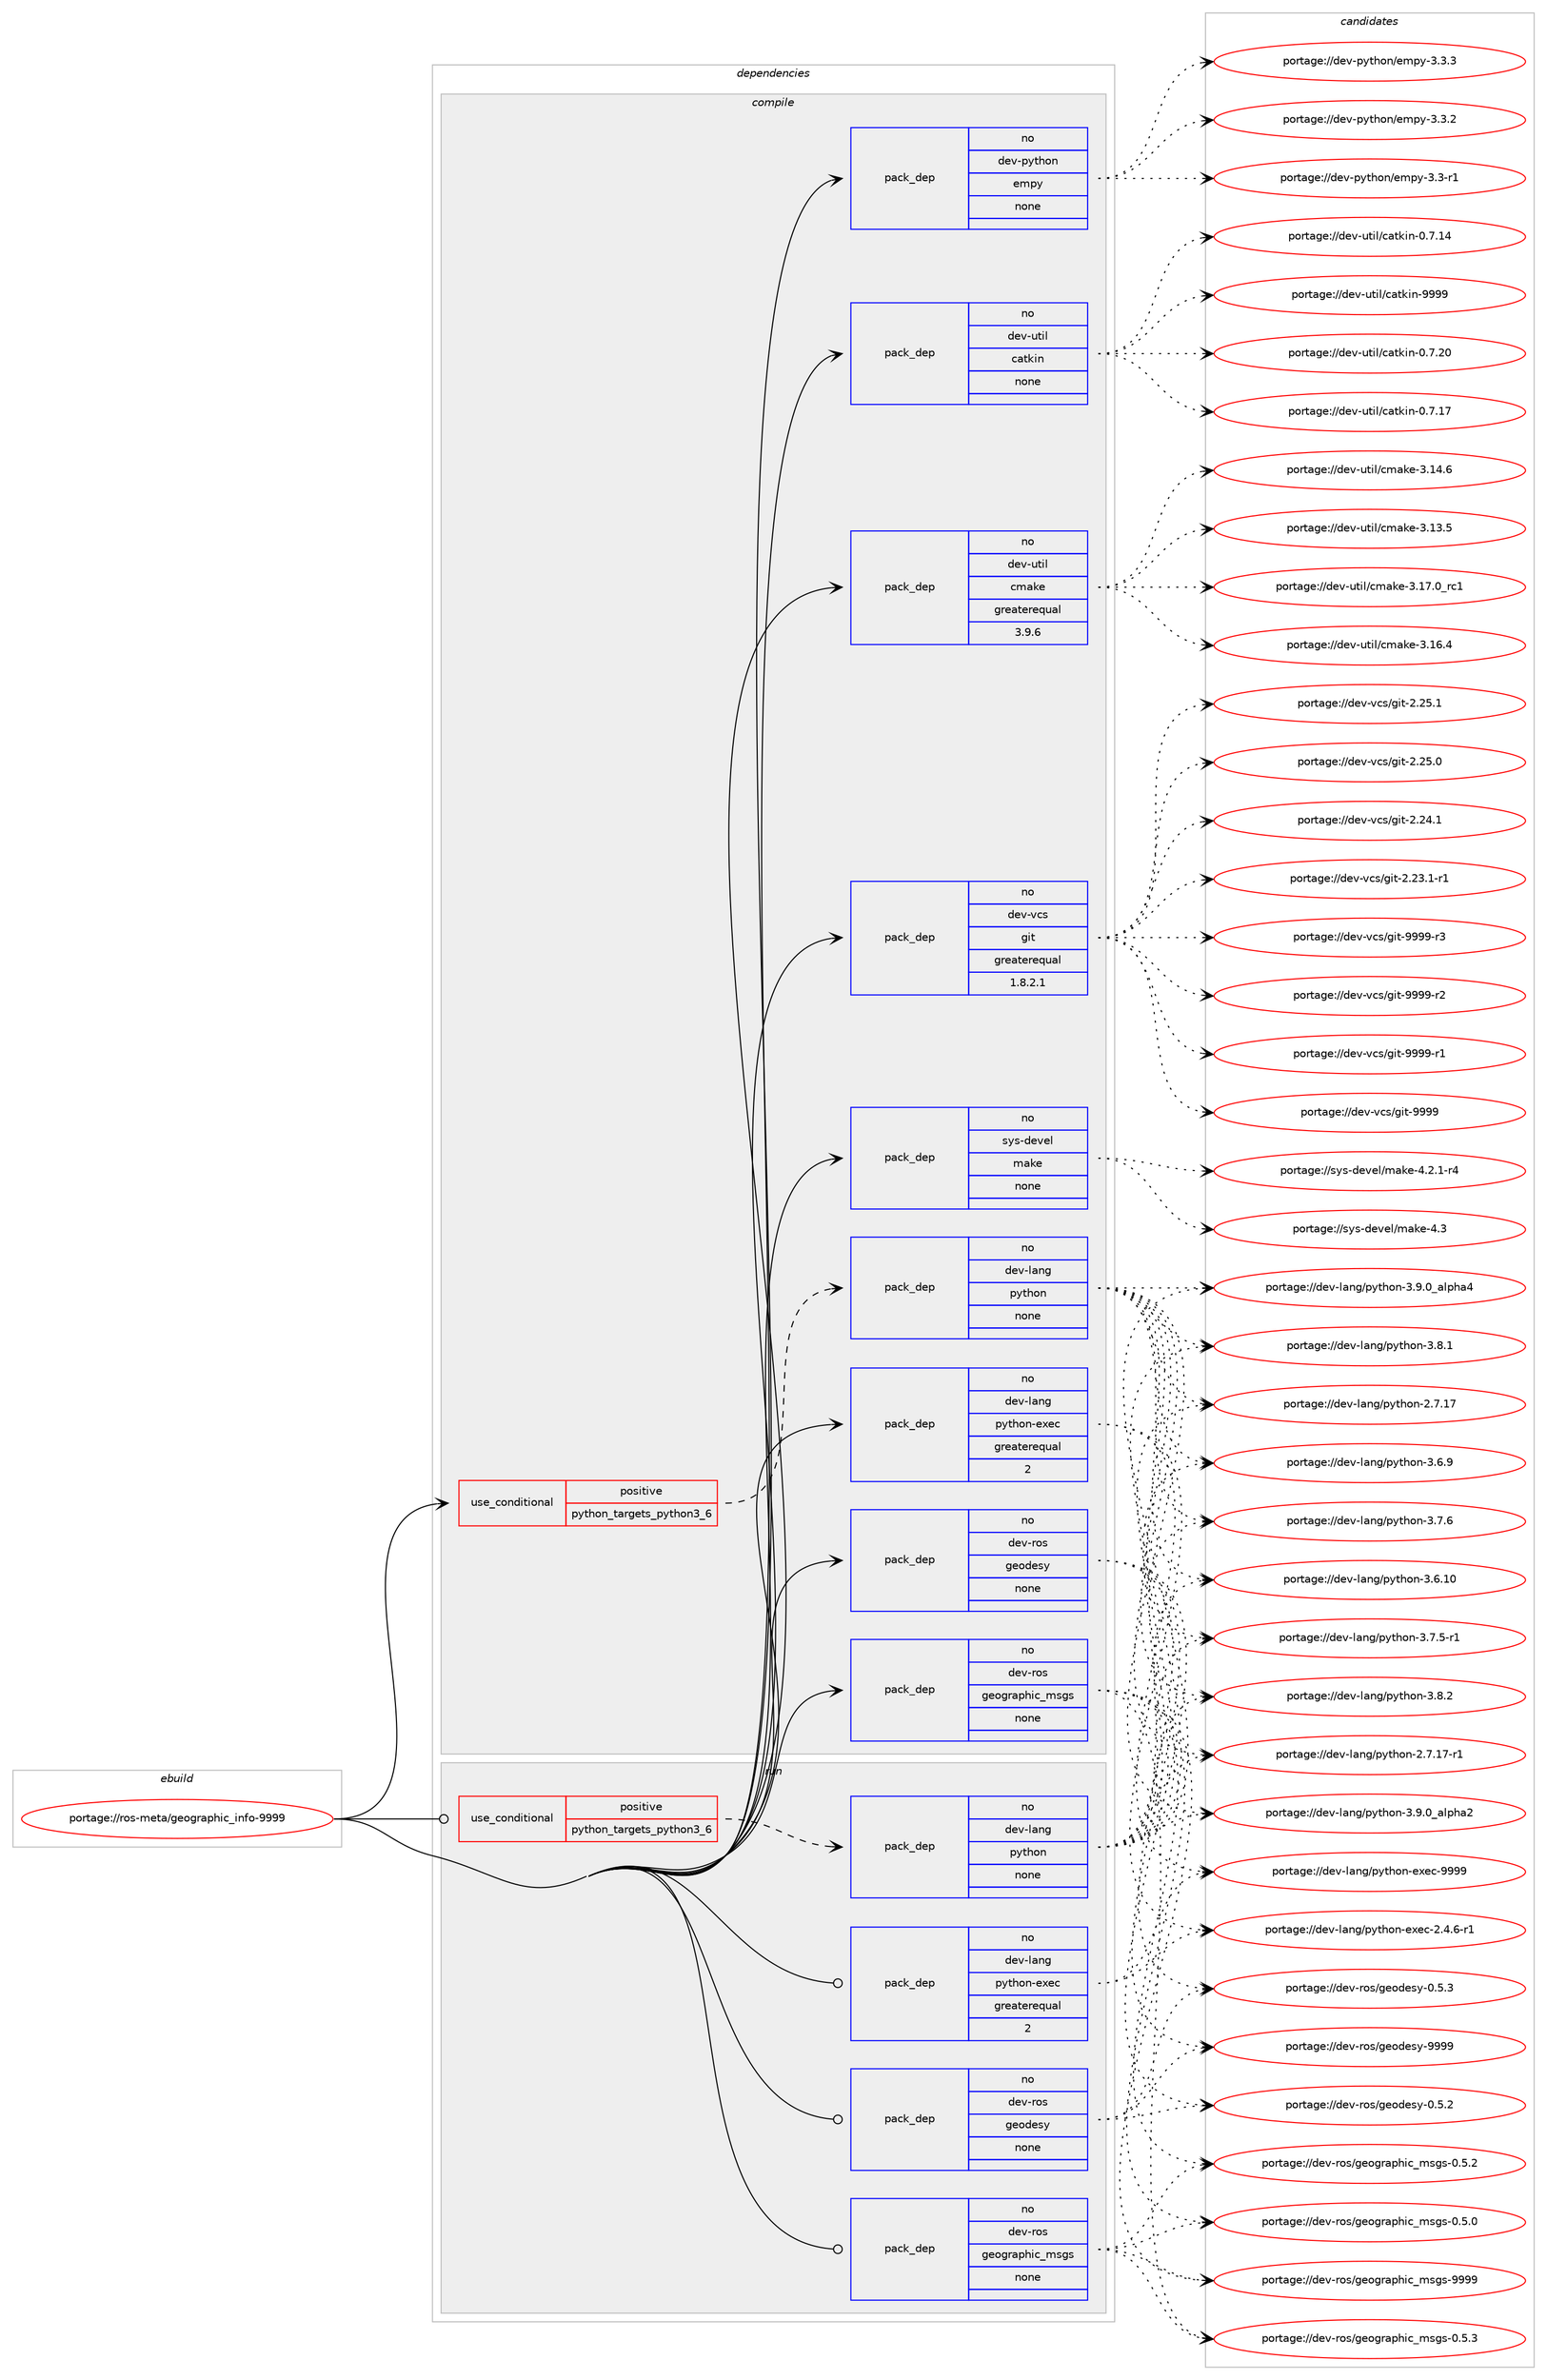 digraph prolog {

# *************
# Graph options
# *************

newrank=true;
concentrate=true;
compound=true;
graph [rankdir=LR,fontname=Helvetica,fontsize=10,ranksep=1.5];#, ranksep=2.5, nodesep=0.2];
edge  [arrowhead=vee];
node  [fontname=Helvetica,fontsize=10];

# **********
# The ebuild
# **********

subgraph cluster_leftcol {
color=gray;
rank=same;
label=<<i>ebuild</i>>;
id [label="portage://ros-meta/geographic_info-9999", color=red, width=4, href="../ros-meta/geographic_info-9999.svg"];
}

# ****************
# The dependencies
# ****************

subgraph cluster_midcol {
color=gray;
label=<<i>dependencies</i>>;
subgraph cluster_compile {
fillcolor="#eeeeee";
style=filled;
label=<<i>compile</i>>;
subgraph cond13153 {
dependency66432 [label=<<TABLE BORDER="0" CELLBORDER="1" CELLSPACING="0" CELLPADDING="4"><TR><TD ROWSPAN="3" CELLPADDING="10">use_conditional</TD></TR><TR><TD>positive</TD></TR><TR><TD>python_targets_python3_6</TD></TR></TABLE>>, shape=none, color=red];
subgraph pack51941 {
dependency66433 [label=<<TABLE BORDER="0" CELLBORDER="1" CELLSPACING="0" CELLPADDING="4" WIDTH="220"><TR><TD ROWSPAN="6" CELLPADDING="30">pack_dep</TD></TR><TR><TD WIDTH="110">no</TD></TR><TR><TD>dev-lang</TD></TR><TR><TD>python</TD></TR><TR><TD>none</TD></TR><TR><TD></TD></TR></TABLE>>, shape=none, color=blue];
}
dependency66432:e -> dependency66433:w [weight=20,style="dashed",arrowhead="vee"];
}
id:e -> dependency66432:w [weight=20,style="solid",arrowhead="vee"];
subgraph pack51942 {
dependency66434 [label=<<TABLE BORDER="0" CELLBORDER="1" CELLSPACING="0" CELLPADDING="4" WIDTH="220"><TR><TD ROWSPAN="6" CELLPADDING="30">pack_dep</TD></TR><TR><TD WIDTH="110">no</TD></TR><TR><TD>dev-lang</TD></TR><TR><TD>python-exec</TD></TR><TR><TD>greaterequal</TD></TR><TR><TD>2</TD></TR></TABLE>>, shape=none, color=blue];
}
id:e -> dependency66434:w [weight=20,style="solid",arrowhead="vee"];
subgraph pack51943 {
dependency66435 [label=<<TABLE BORDER="0" CELLBORDER="1" CELLSPACING="0" CELLPADDING="4" WIDTH="220"><TR><TD ROWSPAN="6" CELLPADDING="30">pack_dep</TD></TR><TR><TD WIDTH="110">no</TD></TR><TR><TD>dev-python</TD></TR><TR><TD>empy</TD></TR><TR><TD>none</TD></TR><TR><TD></TD></TR></TABLE>>, shape=none, color=blue];
}
id:e -> dependency66435:w [weight=20,style="solid",arrowhead="vee"];
subgraph pack51944 {
dependency66436 [label=<<TABLE BORDER="0" CELLBORDER="1" CELLSPACING="0" CELLPADDING="4" WIDTH="220"><TR><TD ROWSPAN="6" CELLPADDING="30">pack_dep</TD></TR><TR><TD WIDTH="110">no</TD></TR><TR><TD>dev-ros</TD></TR><TR><TD>geodesy</TD></TR><TR><TD>none</TD></TR><TR><TD></TD></TR></TABLE>>, shape=none, color=blue];
}
id:e -> dependency66436:w [weight=20,style="solid",arrowhead="vee"];
subgraph pack51945 {
dependency66437 [label=<<TABLE BORDER="0" CELLBORDER="1" CELLSPACING="0" CELLPADDING="4" WIDTH="220"><TR><TD ROWSPAN="6" CELLPADDING="30">pack_dep</TD></TR><TR><TD WIDTH="110">no</TD></TR><TR><TD>dev-ros</TD></TR><TR><TD>geographic_msgs</TD></TR><TR><TD>none</TD></TR><TR><TD></TD></TR></TABLE>>, shape=none, color=blue];
}
id:e -> dependency66437:w [weight=20,style="solid",arrowhead="vee"];
subgraph pack51946 {
dependency66438 [label=<<TABLE BORDER="0" CELLBORDER="1" CELLSPACING="0" CELLPADDING="4" WIDTH="220"><TR><TD ROWSPAN="6" CELLPADDING="30">pack_dep</TD></TR><TR><TD WIDTH="110">no</TD></TR><TR><TD>dev-util</TD></TR><TR><TD>catkin</TD></TR><TR><TD>none</TD></TR><TR><TD></TD></TR></TABLE>>, shape=none, color=blue];
}
id:e -> dependency66438:w [weight=20,style="solid",arrowhead="vee"];
subgraph pack51947 {
dependency66439 [label=<<TABLE BORDER="0" CELLBORDER="1" CELLSPACING="0" CELLPADDING="4" WIDTH="220"><TR><TD ROWSPAN="6" CELLPADDING="30">pack_dep</TD></TR><TR><TD WIDTH="110">no</TD></TR><TR><TD>dev-util</TD></TR><TR><TD>cmake</TD></TR><TR><TD>greaterequal</TD></TR><TR><TD>3.9.6</TD></TR></TABLE>>, shape=none, color=blue];
}
id:e -> dependency66439:w [weight=20,style="solid",arrowhead="vee"];
subgraph pack51948 {
dependency66440 [label=<<TABLE BORDER="0" CELLBORDER="1" CELLSPACING="0" CELLPADDING="4" WIDTH="220"><TR><TD ROWSPAN="6" CELLPADDING="30">pack_dep</TD></TR><TR><TD WIDTH="110">no</TD></TR><TR><TD>dev-vcs</TD></TR><TR><TD>git</TD></TR><TR><TD>greaterequal</TD></TR><TR><TD>1.8.2.1</TD></TR></TABLE>>, shape=none, color=blue];
}
id:e -> dependency66440:w [weight=20,style="solid",arrowhead="vee"];
subgraph pack51949 {
dependency66441 [label=<<TABLE BORDER="0" CELLBORDER="1" CELLSPACING="0" CELLPADDING="4" WIDTH="220"><TR><TD ROWSPAN="6" CELLPADDING="30">pack_dep</TD></TR><TR><TD WIDTH="110">no</TD></TR><TR><TD>sys-devel</TD></TR><TR><TD>make</TD></TR><TR><TD>none</TD></TR><TR><TD></TD></TR></TABLE>>, shape=none, color=blue];
}
id:e -> dependency66441:w [weight=20,style="solid",arrowhead="vee"];
}
subgraph cluster_compileandrun {
fillcolor="#eeeeee";
style=filled;
label=<<i>compile and run</i>>;
}
subgraph cluster_run {
fillcolor="#eeeeee";
style=filled;
label=<<i>run</i>>;
subgraph cond13154 {
dependency66442 [label=<<TABLE BORDER="0" CELLBORDER="1" CELLSPACING="0" CELLPADDING="4"><TR><TD ROWSPAN="3" CELLPADDING="10">use_conditional</TD></TR><TR><TD>positive</TD></TR><TR><TD>python_targets_python3_6</TD></TR></TABLE>>, shape=none, color=red];
subgraph pack51950 {
dependency66443 [label=<<TABLE BORDER="0" CELLBORDER="1" CELLSPACING="0" CELLPADDING="4" WIDTH="220"><TR><TD ROWSPAN="6" CELLPADDING="30">pack_dep</TD></TR><TR><TD WIDTH="110">no</TD></TR><TR><TD>dev-lang</TD></TR><TR><TD>python</TD></TR><TR><TD>none</TD></TR><TR><TD></TD></TR></TABLE>>, shape=none, color=blue];
}
dependency66442:e -> dependency66443:w [weight=20,style="dashed",arrowhead="vee"];
}
id:e -> dependency66442:w [weight=20,style="solid",arrowhead="odot"];
subgraph pack51951 {
dependency66444 [label=<<TABLE BORDER="0" CELLBORDER="1" CELLSPACING="0" CELLPADDING="4" WIDTH="220"><TR><TD ROWSPAN="6" CELLPADDING="30">pack_dep</TD></TR><TR><TD WIDTH="110">no</TD></TR><TR><TD>dev-lang</TD></TR><TR><TD>python-exec</TD></TR><TR><TD>greaterequal</TD></TR><TR><TD>2</TD></TR></TABLE>>, shape=none, color=blue];
}
id:e -> dependency66444:w [weight=20,style="solid",arrowhead="odot"];
subgraph pack51952 {
dependency66445 [label=<<TABLE BORDER="0" CELLBORDER="1" CELLSPACING="0" CELLPADDING="4" WIDTH="220"><TR><TD ROWSPAN="6" CELLPADDING="30">pack_dep</TD></TR><TR><TD WIDTH="110">no</TD></TR><TR><TD>dev-ros</TD></TR><TR><TD>geodesy</TD></TR><TR><TD>none</TD></TR><TR><TD></TD></TR></TABLE>>, shape=none, color=blue];
}
id:e -> dependency66445:w [weight=20,style="solid",arrowhead="odot"];
subgraph pack51953 {
dependency66446 [label=<<TABLE BORDER="0" CELLBORDER="1" CELLSPACING="0" CELLPADDING="4" WIDTH="220"><TR><TD ROWSPAN="6" CELLPADDING="30">pack_dep</TD></TR><TR><TD WIDTH="110">no</TD></TR><TR><TD>dev-ros</TD></TR><TR><TD>geographic_msgs</TD></TR><TR><TD>none</TD></TR><TR><TD></TD></TR></TABLE>>, shape=none, color=blue];
}
id:e -> dependency66446:w [weight=20,style="solid",arrowhead="odot"];
}
}

# **************
# The candidates
# **************

subgraph cluster_choices {
rank=same;
color=gray;
label=<<i>candidates</i>>;

subgraph choice51941 {
color=black;
nodesep=1;
choice10010111845108971101034711212111610411111045514657464895971081121049752 [label="portage://dev-lang/python-3.9.0_alpha4", color=red, width=4,href="../dev-lang/python-3.9.0_alpha4.svg"];
choice10010111845108971101034711212111610411111045514657464895971081121049750 [label="portage://dev-lang/python-3.9.0_alpha2", color=red, width=4,href="../dev-lang/python-3.9.0_alpha2.svg"];
choice100101118451089711010347112121116104111110455146564650 [label="portage://dev-lang/python-3.8.2", color=red, width=4,href="../dev-lang/python-3.8.2.svg"];
choice100101118451089711010347112121116104111110455146564649 [label="portage://dev-lang/python-3.8.1", color=red, width=4,href="../dev-lang/python-3.8.1.svg"];
choice100101118451089711010347112121116104111110455146554654 [label="portage://dev-lang/python-3.7.6", color=red, width=4,href="../dev-lang/python-3.7.6.svg"];
choice1001011184510897110103471121211161041111104551465546534511449 [label="portage://dev-lang/python-3.7.5-r1", color=red, width=4,href="../dev-lang/python-3.7.5-r1.svg"];
choice100101118451089711010347112121116104111110455146544657 [label="portage://dev-lang/python-3.6.9", color=red, width=4,href="../dev-lang/python-3.6.9.svg"];
choice10010111845108971101034711212111610411111045514654464948 [label="portage://dev-lang/python-3.6.10", color=red, width=4,href="../dev-lang/python-3.6.10.svg"];
choice100101118451089711010347112121116104111110455046554649554511449 [label="portage://dev-lang/python-2.7.17-r1", color=red, width=4,href="../dev-lang/python-2.7.17-r1.svg"];
choice10010111845108971101034711212111610411111045504655464955 [label="portage://dev-lang/python-2.7.17", color=red, width=4,href="../dev-lang/python-2.7.17.svg"];
dependency66433:e -> choice10010111845108971101034711212111610411111045514657464895971081121049752:w [style=dotted,weight="100"];
dependency66433:e -> choice10010111845108971101034711212111610411111045514657464895971081121049750:w [style=dotted,weight="100"];
dependency66433:e -> choice100101118451089711010347112121116104111110455146564650:w [style=dotted,weight="100"];
dependency66433:e -> choice100101118451089711010347112121116104111110455146564649:w [style=dotted,weight="100"];
dependency66433:e -> choice100101118451089711010347112121116104111110455146554654:w [style=dotted,weight="100"];
dependency66433:e -> choice1001011184510897110103471121211161041111104551465546534511449:w [style=dotted,weight="100"];
dependency66433:e -> choice100101118451089711010347112121116104111110455146544657:w [style=dotted,weight="100"];
dependency66433:e -> choice10010111845108971101034711212111610411111045514654464948:w [style=dotted,weight="100"];
dependency66433:e -> choice100101118451089711010347112121116104111110455046554649554511449:w [style=dotted,weight="100"];
dependency66433:e -> choice10010111845108971101034711212111610411111045504655464955:w [style=dotted,weight="100"];
}
subgraph choice51942 {
color=black;
nodesep=1;
choice10010111845108971101034711212111610411111045101120101994557575757 [label="portage://dev-lang/python-exec-9999", color=red, width=4,href="../dev-lang/python-exec-9999.svg"];
choice10010111845108971101034711212111610411111045101120101994550465246544511449 [label="portage://dev-lang/python-exec-2.4.6-r1", color=red, width=4,href="../dev-lang/python-exec-2.4.6-r1.svg"];
dependency66434:e -> choice10010111845108971101034711212111610411111045101120101994557575757:w [style=dotted,weight="100"];
dependency66434:e -> choice10010111845108971101034711212111610411111045101120101994550465246544511449:w [style=dotted,weight="100"];
}
subgraph choice51943 {
color=black;
nodesep=1;
choice1001011184511212111610411111047101109112121455146514651 [label="portage://dev-python/empy-3.3.3", color=red, width=4,href="../dev-python/empy-3.3.3.svg"];
choice1001011184511212111610411111047101109112121455146514650 [label="portage://dev-python/empy-3.3.2", color=red, width=4,href="../dev-python/empy-3.3.2.svg"];
choice1001011184511212111610411111047101109112121455146514511449 [label="portage://dev-python/empy-3.3-r1", color=red, width=4,href="../dev-python/empy-3.3-r1.svg"];
dependency66435:e -> choice1001011184511212111610411111047101109112121455146514651:w [style=dotted,weight="100"];
dependency66435:e -> choice1001011184511212111610411111047101109112121455146514650:w [style=dotted,weight="100"];
dependency66435:e -> choice1001011184511212111610411111047101109112121455146514511449:w [style=dotted,weight="100"];
}
subgraph choice51944 {
color=black;
nodesep=1;
choice10010111845114111115471031011111001011151214557575757 [label="portage://dev-ros/geodesy-9999", color=red, width=4,href="../dev-ros/geodesy-9999.svg"];
choice1001011184511411111547103101111100101115121454846534651 [label="portage://dev-ros/geodesy-0.5.3", color=red, width=4,href="../dev-ros/geodesy-0.5.3.svg"];
choice1001011184511411111547103101111100101115121454846534650 [label="portage://dev-ros/geodesy-0.5.2", color=red, width=4,href="../dev-ros/geodesy-0.5.2.svg"];
dependency66436:e -> choice10010111845114111115471031011111001011151214557575757:w [style=dotted,weight="100"];
dependency66436:e -> choice1001011184511411111547103101111100101115121454846534651:w [style=dotted,weight="100"];
dependency66436:e -> choice1001011184511411111547103101111100101115121454846534650:w [style=dotted,weight="100"];
}
subgraph choice51945 {
color=black;
nodesep=1;
choice10010111845114111115471031011111031149711210410599951091151031154557575757 [label="portage://dev-ros/geographic_msgs-9999", color=red, width=4,href="../dev-ros/geographic_msgs-9999.svg"];
choice1001011184511411111547103101111103114971121041059995109115103115454846534651 [label="portage://dev-ros/geographic_msgs-0.5.3", color=red, width=4,href="../dev-ros/geographic_msgs-0.5.3.svg"];
choice1001011184511411111547103101111103114971121041059995109115103115454846534650 [label="portage://dev-ros/geographic_msgs-0.5.2", color=red, width=4,href="../dev-ros/geographic_msgs-0.5.2.svg"];
choice1001011184511411111547103101111103114971121041059995109115103115454846534648 [label="portage://dev-ros/geographic_msgs-0.5.0", color=red, width=4,href="../dev-ros/geographic_msgs-0.5.0.svg"];
dependency66437:e -> choice10010111845114111115471031011111031149711210410599951091151031154557575757:w [style=dotted,weight="100"];
dependency66437:e -> choice1001011184511411111547103101111103114971121041059995109115103115454846534651:w [style=dotted,weight="100"];
dependency66437:e -> choice1001011184511411111547103101111103114971121041059995109115103115454846534650:w [style=dotted,weight="100"];
dependency66437:e -> choice1001011184511411111547103101111103114971121041059995109115103115454846534648:w [style=dotted,weight="100"];
}
subgraph choice51946 {
color=black;
nodesep=1;
choice100101118451171161051084799971161071051104557575757 [label="portage://dev-util/catkin-9999", color=red, width=4,href="../dev-util/catkin-9999.svg"];
choice1001011184511711610510847999711610710511045484655465048 [label="portage://dev-util/catkin-0.7.20", color=red, width=4,href="../dev-util/catkin-0.7.20.svg"];
choice1001011184511711610510847999711610710511045484655464955 [label="portage://dev-util/catkin-0.7.17", color=red, width=4,href="../dev-util/catkin-0.7.17.svg"];
choice1001011184511711610510847999711610710511045484655464952 [label="portage://dev-util/catkin-0.7.14", color=red, width=4,href="../dev-util/catkin-0.7.14.svg"];
dependency66438:e -> choice100101118451171161051084799971161071051104557575757:w [style=dotted,weight="100"];
dependency66438:e -> choice1001011184511711610510847999711610710511045484655465048:w [style=dotted,weight="100"];
dependency66438:e -> choice1001011184511711610510847999711610710511045484655464955:w [style=dotted,weight="100"];
dependency66438:e -> choice1001011184511711610510847999711610710511045484655464952:w [style=dotted,weight="100"];
}
subgraph choice51947 {
color=black;
nodesep=1;
choice1001011184511711610510847991099710710145514649554648951149949 [label="portage://dev-util/cmake-3.17.0_rc1", color=red, width=4,href="../dev-util/cmake-3.17.0_rc1.svg"];
choice1001011184511711610510847991099710710145514649544652 [label="portage://dev-util/cmake-3.16.4", color=red, width=4,href="../dev-util/cmake-3.16.4.svg"];
choice1001011184511711610510847991099710710145514649524654 [label="portage://dev-util/cmake-3.14.6", color=red, width=4,href="../dev-util/cmake-3.14.6.svg"];
choice1001011184511711610510847991099710710145514649514653 [label="portage://dev-util/cmake-3.13.5", color=red, width=4,href="../dev-util/cmake-3.13.5.svg"];
dependency66439:e -> choice1001011184511711610510847991099710710145514649554648951149949:w [style=dotted,weight="100"];
dependency66439:e -> choice1001011184511711610510847991099710710145514649544652:w [style=dotted,weight="100"];
dependency66439:e -> choice1001011184511711610510847991099710710145514649524654:w [style=dotted,weight="100"];
dependency66439:e -> choice1001011184511711610510847991099710710145514649514653:w [style=dotted,weight="100"];
}
subgraph choice51948 {
color=black;
nodesep=1;
choice10010111845118991154710310511645575757574511451 [label="portage://dev-vcs/git-9999-r3", color=red, width=4,href="../dev-vcs/git-9999-r3.svg"];
choice10010111845118991154710310511645575757574511450 [label="portage://dev-vcs/git-9999-r2", color=red, width=4,href="../dev-vcs/git-9999-r2.svg"];
choice10010111845118991154710310511645575757574511449 [label="portage://dev-vcs/git-9999-r1", color=red, width=4,href="../dev-vcs/git-9999-r1.svg"];
choice1001011184511899115471031051164557575757 [label="portage://dev-vcs/git-9999", color=red, width=4,href="../dev-vcs/git-9999.svg"];
choice10010111845118991154710310511645504650534649 [label="portage://dev-vcs/git-2.25.1", color=red, width=4,href="../dev-vcs/git-2.25.1.svg"];
choice10010111845118991154710310511645504650534648 [label="portage://dev-vcs/git-2.25.0", color=red, width=4,href="../dev-vcs/git-2.25.0.svg"];
choice10010111845118991154710310511645504650524649 [label="portage://dev-vcs/git-2.24.1", color=red, width=4,href="../dev-vcs/git-2.24.1.svg"];
choice100101118451189911547103105116455046505146494511449 [label="portage://dev-vcs/git-2.23.1-r1", color=red, width=4,href="../dev-vcs/git-2.23.1-r1.svg"];
dependency66440:e -> choice10010111845118991154710310511645575757574511451:w [style=dotted,weight="100"];
dependency66440:e -> choice10010111845118991154710310511645575757574511450:w [style=dotted,weight="100"];
dependency66440:e -> choice10010111845118991154710310511645575757574511449:w [style=dotted,weight="100"];
dependency66440:e -> choice1001011184511899115471031051164557575757:w [style=dotted,weight="100"];
dependency66440:e -> choice10010111845118991154710310511645504650534649:w [style=dotted,weight="100"];
dependency66440:e -> choice10010111845118991154710310511645504650534648:w [style=dotted,weight="100"];
dependency66440:e -> choice10010111845118991154710310511645504650524649:w [style=dotted,weight="100"];
dependency66440:e -> choice100101118451189911547103105116455046505146494511449:w [style=dotted,weight="100"];
}
subgraph choice51949 {
color=black;
nodesep=1;
choice11512111545100101118101108471099710710145524651 [label="portage://sys-devel/make-4.3", color=red, width=4,href="../sys-devel/make-4.3.svg"];
choice1151211154510010111810110847109971071014552465046494511452 [label="portage://sys-devel/make-4.2.1-r4", color=red, width=4,href="../sys-devel/make-4.2.1-r4.svg"];
dependency66441:e -> choice11512111545100101118101108471099710710145524651:w [style=dotted,weight="100"];
dependency66441:e -> choice1151211154510010111810110847109971071014552465046494511452:w [style=dotted,weight="100"];
}
subgraph choice51950 {
color=black;
nodesep=1;
choice10010111845108971101034711212111610411111045514657464895971081121049752 [label="portage://dev-lang/python-3.9.0_alpha4", color=red, width=4,href="../dev-lang/python-3.9.0_alpha4.svg"];
choice10010111845108971101034711212111610411111045514657464895971081121049750 [label="portage://dev-lang/python-3.9.0_alpha2", color=red, width=4,href="../dev-lang/python-3.9.0_alpha2.svg"];
choice100101118451089711010347112121116104111110455146564650 [label="portage://dev-lang/python-3.8.2", color=red, width=4,href="../dev-lang/python-3.8.2.svg"];
choice100101118451089711010347112121116104111110455146564649 [label="portage://dev-lang/python-3.8.1", color=red, width=4,href="../dev-lang/python-3.8.1.svg"];
choice100101118451089711010347112121116104111110455146554654 [label="portage://dev-lang/python-3.7.6", color=red, width=4,href="../dev-lang/python-3.7.6.svg"];
choice1001011184510897110103471121211161041111104551465546534511449 [label="portage://dev-lang/python-3.7.5-r1", color=red, width=4,href="../dev-lang/python-3.7.5-r1.svg"];
choice100101118451089711010347112121116104111110455146544657 [label="portage://dev-lang/python-3.6.9", color=red, width=4,href="../dev-lang/python-3.6.9.svg"];
choice10010111845108971101034711212111610411111045514654464948 [label="portage://dev-lang/python-3.6.10", color=red, width=4,href="../dev-lang/python-3.6.10.svg"];
choice100101118451089711010347112121116104111110455046554649554511449 [label="portage://dev-lang/python-2.7.17-r1", color=red, width=4,href="../dev-lang/python-2.7.17-r1.svg"];
choice10010111845108971101034711212111610411111045504655464955 [label="portage://dev-lang/python-2.7.17", color=red, width=4,href="../dev-lang/python-2.7.17.svg"];
dependency66443:e -> choice10010111845108971101034711212111610411111045514657464895971081121049752:w [style=dotted,weight="100"];
dependency66443:e -> choice10010111845108971101034711212111610411111045514657464895971081121049750:w [style=dotted,weight="100"];
dependency66443:e -> choice100101118451089711010347112121116104111110455146564650:w [style=dotted,weight="100"];
dependency66443:e -> choice100101118451089711010347112121116104111110455146564649:w [style=dotted,weight="100"];
dependency66443:e -> choice100101118451089711010347112121116104111110455146554654:w [style=dotted,weight="100"];
dependency66443:e -> choice1001011184510897110103471121211161041111104551465546534511449:w [style=dotted,weight="100"];
dependency66443:e -> choice100101118451089711010347112121116104111110455146544657:w [style=dotted,weight="100"];
dependency66443:e -> choice10010111845108971101034711212111610411111045514654464948:w [style=dotted,weight="100"];
dependency66443:e -> choice100101118451089711010347112121116104111110455046554649554511449:w [style=dotted,weight="100"];
dependency66443:e -> choice10010111845108971101034711212111610411111045504655464955:w [style=dotted,weight="100"];
}
subgraph choice51951 {
color=black;
nodesep=1;
choice10010111845108971101034711212111610411111045101120101994557575757 [label="portage://dev-lang/python-exec-9999", color=red, width=4,href="../dev-lang/python-exec-9999.svg"];
choice10010111845108971101034711212111610411111045101120101994550465246544511449 [label="portage://dev-lang/python-exec-2.4.6-r1", color=red, width=4,href="../dev-lang/python-exec-2.4.6-r1.svg"];
dependency66444:e -> choice10010111845108971101034711212111610411111045101120101994557575757:w [style=dotted,weight="100"];
dependency66444:e -> choice10010111845108971101034711212111610411111045101120101994550465246544511449:w [style=dotted,weight="100"];
}
subgraph choice51952 {
color=black;
nodesep=1;
choice10010111845114111115471031011111001011151214557575757 [label="portage://dev-ros/geodesy-9999", color=red, width=4,href="../dev-ros/geodesy-9999.svg"];
choice1001011184511411111547103101111100101115121454846534651 [label="portage://dev-ros/geodesy-0.5.3", color=red, width=4,href="../dev-ros/geodesy-0.5.3.svg"];
choice1001011184511411111547103101111100101115121454846534650 [label="portage://dev-ros/geodesy-0.5.2", color=red, width=4,href="../dev-ros/geodesy-0.5.2.svg"];
dependency66445:e -> choice10010111845114111115471031011111001011151214557575757:w [style=dotted,weight="100"];
dependency66445:e -> choice1001011184511411111547103101111100101115121454846534651:w [style=dotted,weight="100"];
dependency66445:e -> choice1001011184511411111547103101111100101115121454846534650:w [style=dotted,weight="100"];
}
subgraph choice51953 {
color=black;
nodesep=1;
choice10010111845114111115471031011111031149711210410599951091151031154557575757 [label="portage://dev-ros/geographic_msgs-9999", color=red, width=4,href="../dev-ros/geographic_msgs-9999.svg"];
choice1001011184511411111547103101111103114971121041059995109115103115454846534651 [label="portage://dev-ros/geographic_msgs-0.5.3", color=red, width=4,href="../dev-ros/geographic_msgs-0.5.3.svg"];
choice1001011184511411111547103101111103114971121041059995109115103115454846534650 [label="portage://dev-ros/geographic_msgs-0.5.2", color=red, width=4,href="../dev-ros/geographic_msgs-0.5.2.svg"];
choice1001011184511411111547103101111103114971121041059995109115103115454846534648 [label="portage://dev-ros/geographic_msgs-0.5.0", color=red, width=4,href="../dev-ros/geographic_msgs-0.5.0.svg"];
dependency66446:e -> choice10010111845114111115471031011111031149711210410599951091151031154557575757:w [style=dotted,weight="100"];
dependency66446:e -> choice1001011184511411111547103101111103114971121041059995109115103115454846534651:w [style=dotted,weight="100"];
dependency66446:e -> choice1001011184511411111547103101111103114971121041059995109115103115454846534650:w [style=dotted,weight="100"];
dependency66446:e -> choice1001011184511411111547103101111103114971121041059995109115103115454846534648:w [style=dotted,weight="100"];
}
}

}
